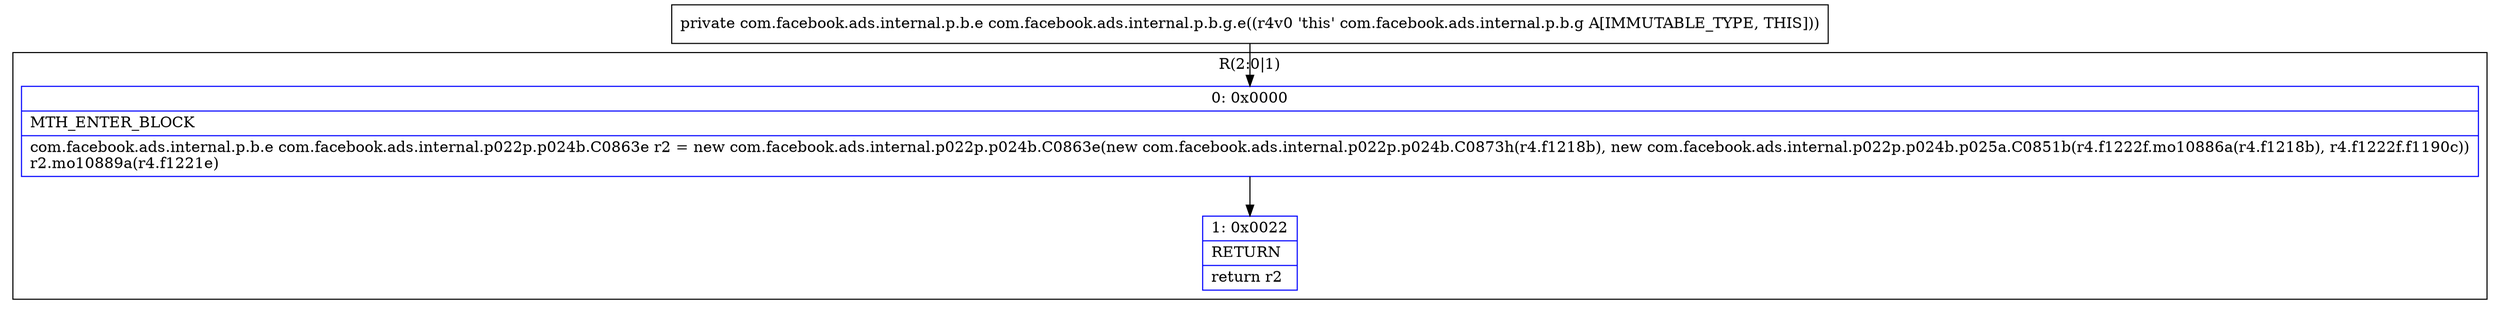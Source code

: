 digraph "CFG forcom.facebook.ads.internal.p.b.g.e()Lcom\/facebook\/ads\/internal\/p\/b\/e;" {
subgraph cluster_Region_741911012 {
label = "R(2:0|1)";
node [shape=record,color=blue];
Node_0 [shape=record,label="{0\:\ 0x0000|MTH_ENTER_BLOCK\l|com.facebook.ads.internal.p.b.e com.facebook.ads.internal.p022p.p024b.C0863e r2 = new com.facebook.ads.internal.p022p.p024b.C0863e(new com.facebook.ads.internal.p022p.p024b.C0873h(r4.f1218b), new com.facebook.ads.internal.p022p.p024b.p025a.C0851b(r4.f1222f.mo10886a(r4.f1218b), r4.f1222f.f1190c))\lr2.mo10889a(r4.f1221e)\l}"];
Node_1 [shape=record,label="{1\:\ 0x0022|RETURN\l|return r2\l}"];
}
MethodNode[shape=record,label="{private com.facebook.ads.internal.p.b.e com.facebook.ads.internal.p.b.g.e((r4v0 'this' com.facebook.ads.internal.p.b.g A[IMMUTABLE_TYPE, THIS])) }"];
MethodNode -> Node_0;
Node_0 -> Node_1;
}

